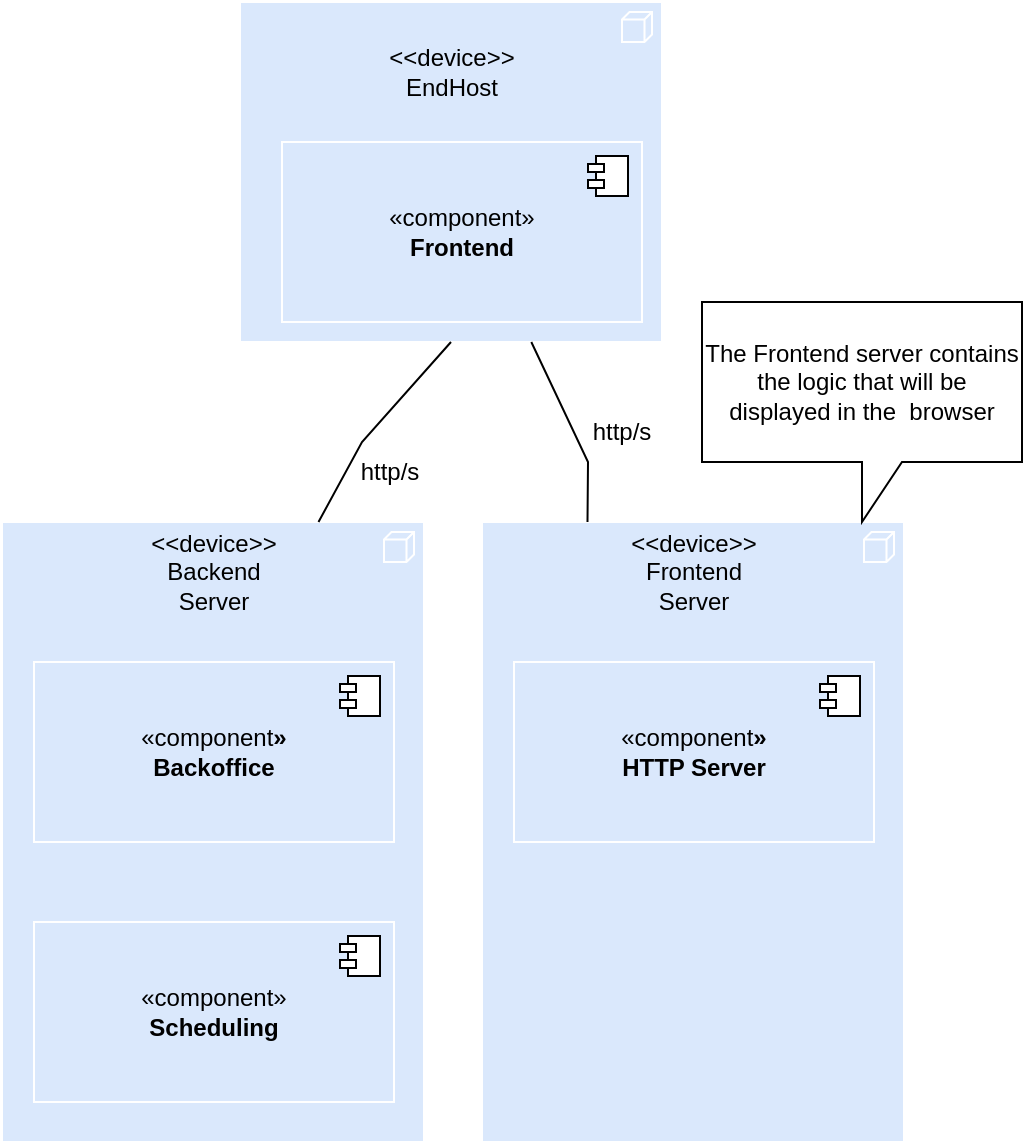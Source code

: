 <mxfile version="24.8.4">
  <diagram name="Página-1" id="Awogp0Ij0tS_mM7VMMrQ">
    <mxGraphModel grid="1" page="1" gridSize="10" guides="1" tooltips="1" connect="1" arrows="1" fold="1" pageScale="1" pageWidth="827" pageHeight="1169" math="0" shadow="0">
      <root>
        <mxCell id="0" />
        <mxCell id="1" parent="0" />
        <mxCell id="ww3PKQKoKpqhbmBqik-8-2" value="" style="html=1;outlineConnect=0;whiteSpace=wrap;fillColor=#dae8fc;shape=mxgraph.archimate3.application;appType=node;archiType=square;strokeColor=#FFFFFF;" vertex="1" parent="1">
          <mxGeometry x="339" y="100" width="211" height="170" as="geometry" />
        </mxCell>
        <mxCell id="ww3PKQKoKpqhbmBqik-8-3" value="&lt;div&gt;«component»&lt;/div&gt;&lt;div&gt;&lt;b&gt;Frontend&lt;/b&gt;&lt;/div&gt;" style="html=1;dropTarget=0;whiteSpace=wrap;fillColor=#dae8fc;strokeColor=#FFFFFF;" vertex="1" parent="1">
          <mxGeometry x="360" y="170" width="180" height="90" as="geometry" />
        </mxCell>
        <mxCell id="ww3PKQKoKpqhbmBqik-8-4" value="" style="shape=module;jettyWidth=8;jettyHeight=4;" vertex="1" parent="ww3PKQKoKpqhbmBqik-8-3">
          <mxGeometry x="1" width="20" height="20" relative="1" as="geometry">
            <mxPoint x="-27" y="7" as="offset" />
          </mxGeometry>
        </mxCell>
        <mxCell id="ww3PKQKoKpqhbmBqik-8-5" value="&lt;div&gt;&amp;lt;&amp;lt;device&amp;gt;&amp;gt;&lt;/div&gt;&lt;div&gt;EndHost&lt;br&gt;&lt;/div&gt;" style="text;html=1;align=center;verticalAlign=middle;whiteSpace=wrap;rounded=0;" vertex="1" parent="1">
          <mxGeometry x="414.5" y="120" width="60" height="30" as="geometry" />
        </mxCell>
        <mxCell id="ww3PKQKoKpqhbmBqik-8-6" value="" style="html=1;outlineConnect=0;whiteSpace=wrap;fillColor=#dae8fc;shape=mxgraph.archimate3.application;appType=node;archiType=square;strokeColor=#FFFFFF;" vertex="1" parent="1">
          <mxGeometry x="220" y="360" width="211" height="310" as="geometry" />
        </mxCell>
        <mxCell id="ww3PKQKoKpqhbmBqik-8-7" value="&lt;div&gt;&amp;lt;&amp;lt;device&amp;gt;&amp;gt;&lt;/div&gt;&lt;div&gt;Backend Server&lt;br&gt;&lt;/div&gt;" style="text;html=1;align=center;verticalAlign=middle;whiteSpace=wrap;rounded=0;" vertex="1" parent="1">
          <mxGeometry x="282.5" y="370" width="86" height="30" as="geometry" />
        </mxCell>
        <mxCell id="ww3PKQKoKpqhbmBqik-8-8" value="&lt;div&gt;«component&lt;b&gt;»&lt;/b&gt;&lt;/div&gt;&lt;div&gt;&lt;b&gt;Backoffice&lt;br&gt;&lt;/b&gt;&lt;/div&gt;" style="html=1;dropTarget=0;whiteSpace=wrap;fillColor=#dae8fc;strokeColor=#FFFFFF;" vertex="1" parent="1">
          <mxGeometry x="236" y="430" width="180" height="90" as="geometry" />
        </mxCell>
        <mxCell id="ww3PKQKoKpqhbmBqik-8-9" value="" style="shape=module;jettyWidth=8;jettyHeight=4;" vertex="1" parent="ww3PKQKoKpqhbmBqik-8-8">
          <mxGeometry x="1" width="20" height="20" relative="1" as="geometry">
            <mxPoint x="-27" y="7" as="offset" />
          </mxGeometry>
        </mxCell>
        <mxCell id="ww3PKQKoKpqhbmBqik-8-10" value="&lt;div&gt;«component»&lt;/div&gt;&lt;div&gt;&lt;b&gt;Scheduling&lt;/b&gt;&lt;/div&gt;" style="html=1;dropTarget=0;whiteSpace=wrap;fillColor=#dae8fc;strokeColor=#FFFFFF;" vertex="1" parent="1">
          <mxGeometry x="236" y="560" width="180" height="90" as="geometry" />
        </mxCell>
        <mxCell id="ww3PKQKoKpqhbmBqik-8-11" value="" style="shape=module;jettyWidth=8;jettyHeight=4;" vertex="1" parent="ww3PKQKoKpqhbmBqik-8-10">
          <mxGeometry x="1" width="20" height="20" relative="1" as="geometry">
            <mxPoint x="-27" y="7" as="offset" />
          </mxGeometry>
        </mxCell>
        <mxCell id="ww3PKQKoKpqhbmBqik-8-12" value="" style="endArrow=none;html=1;rounded=0;entryX=0.5;entryY=1;entryDx=0;entryDy=0;entryPerimeter=0;exitX=0.75;exitY=0;exitDx=0;exitDy=0;exitPerimeter=0;" edge="1" parent="1" source="ww3PKQKoKpqhbmBqik-8-6" target="ww3PKQKoKpqhbmBqik-8-2">
          <mxGeometry width="50" height="50" relative="1" as="geometry">
            <mxPoint x="430" y="380" as="sourcePoint" />
            <mxPoint x="480" y="330" as="targetPoint" />
            <Array as="points">
              <mxPoint x="400" y="320" />
            </Array>
          </mxGeometry>
        </mxCell>
        <mxCell id="ww3PKQKoKpqhbmBqik-8-13" value="http/s" style="text;html=1;align=center;verticalAlign=middle;whiteSpace=wrap;rounded=0;" vertex="1" parent="1">
          <mxGeometry x="384" y="320" width="60" height="30" as="geometry" />
        </mxCell>
        <mxCell id="lRlDv6jvG8RDoUoGaWFO-1" value="" style="html=1;outlineConnect=0;whiteSpace=wrap;fillColor=#dae8fc;shape=mxgraph.archimate3.application;appType=node;archiType=square;strokeColor=#FFFFFF;" vertex="1" parent="1">
          <mxGeometry x="460" y="360" width="211" height="310" as="geometry" />
        </mxCell>
        <mxCell id="lRlDv6jvG8RDoUoGaWFO-2" value="&lt;div&gt;&amp;lt;&amp;lt;device&amp;gt;&amp;gt;&lt;/div&gt;&lt;div&gt;Frontend Server&lt;/div&gt;" style="text;html=1;align=center;verticalAlign=middle;whiteSpace=wrap;rounded=0;" vertex="1" parent="1">
          <mxGeometry x="522.5" y="370" width="86" height="30" as="geometry" />
        </mxCell>
        <mxCell id="lRlDv6jvG8RDoUoGaWFO-3" value="&lt;div&gt;«component&lt;b&gt;»&lt;/b&gt;&lt;/div&gt;&lt;div&gt;&lt;b&gt;HTTP Server&lt;br&gt;&lt;/b&gt;&lt;/div&gt;" style="html=1;dropTarget=0;whiteSpace=wrap;fillColor=#dae8fc;strokeColor=#FFFFFF;" vertex="1" parent="1">
          <mxGeometry x="476" y="430" width="180" height="90" as="geometry" />
        </mxCell>
        <mxCell id="lRlDv6jvG8RDoUoGaWFO-4" value="" style="shape=module;jettyWidth=8;jettyHeight=4;" vertex="1" parent="lRlDv6jvG8RDoUoGaWFO-3">
          <mxGeometry x="1" width="20" height="20" relative="1" as="geometry">
            <mxPoint x="-27" y="7" as="offset" />
          </mxGeometry>
        </mxCell>
        <mxCell id="lRlDv6jvG8RDoUoGaWFO-7" value="" style="endArrow=none;html=1;rounded=0;exitX=0.25;exitY=0;exitDx=0;exitDy=0;exitPerimeter=0;" edge="1" parent="1" source="lRlDv6jvG8RDoUoGaWFO-1" target="ww3PKQKoKpqhbmBqik-8-2">
          <mxGeometry width="50" height="50" relative="1" as="geometry">
            <mxPoint x="510" y="360" as="sourcePoint" />
            <mxPoint x="560" y="310" as="targetPoint" />
            <Array as="points">
              <mxPoint x="513" y="330" />
            </Array>
          </mxGeometry>
        </mxCell>
        <mxCell id="lRlDv6jvG8RDoUoGaWFO-8" value="http/s" style="text;html=1;align=center;verticalAlign=middle;whiteSpace=wrap;rounded=0;" vertex="1" parent="1">
          <mxGeometry x="500" y="300" width="60" height="30" as="geometry" />
        </mxCell>
        <mxCell id="zi72oU7NfyJQ3CK7Hfex-3" value="The Frontend server contains the logic that will be displayed in the&amp;nbsp; browser" style="shape=callout;whiteSpace=wrap;html=1;perimeter=calloutPerimeter;" vertex="1" parent="1">
          <mxGeometry x="570" y="250" width="160" height="110" as="geometry" />
        </mxCell>
      </root>
    </mxGraphModel>
  </diagram>
</mxfile>
